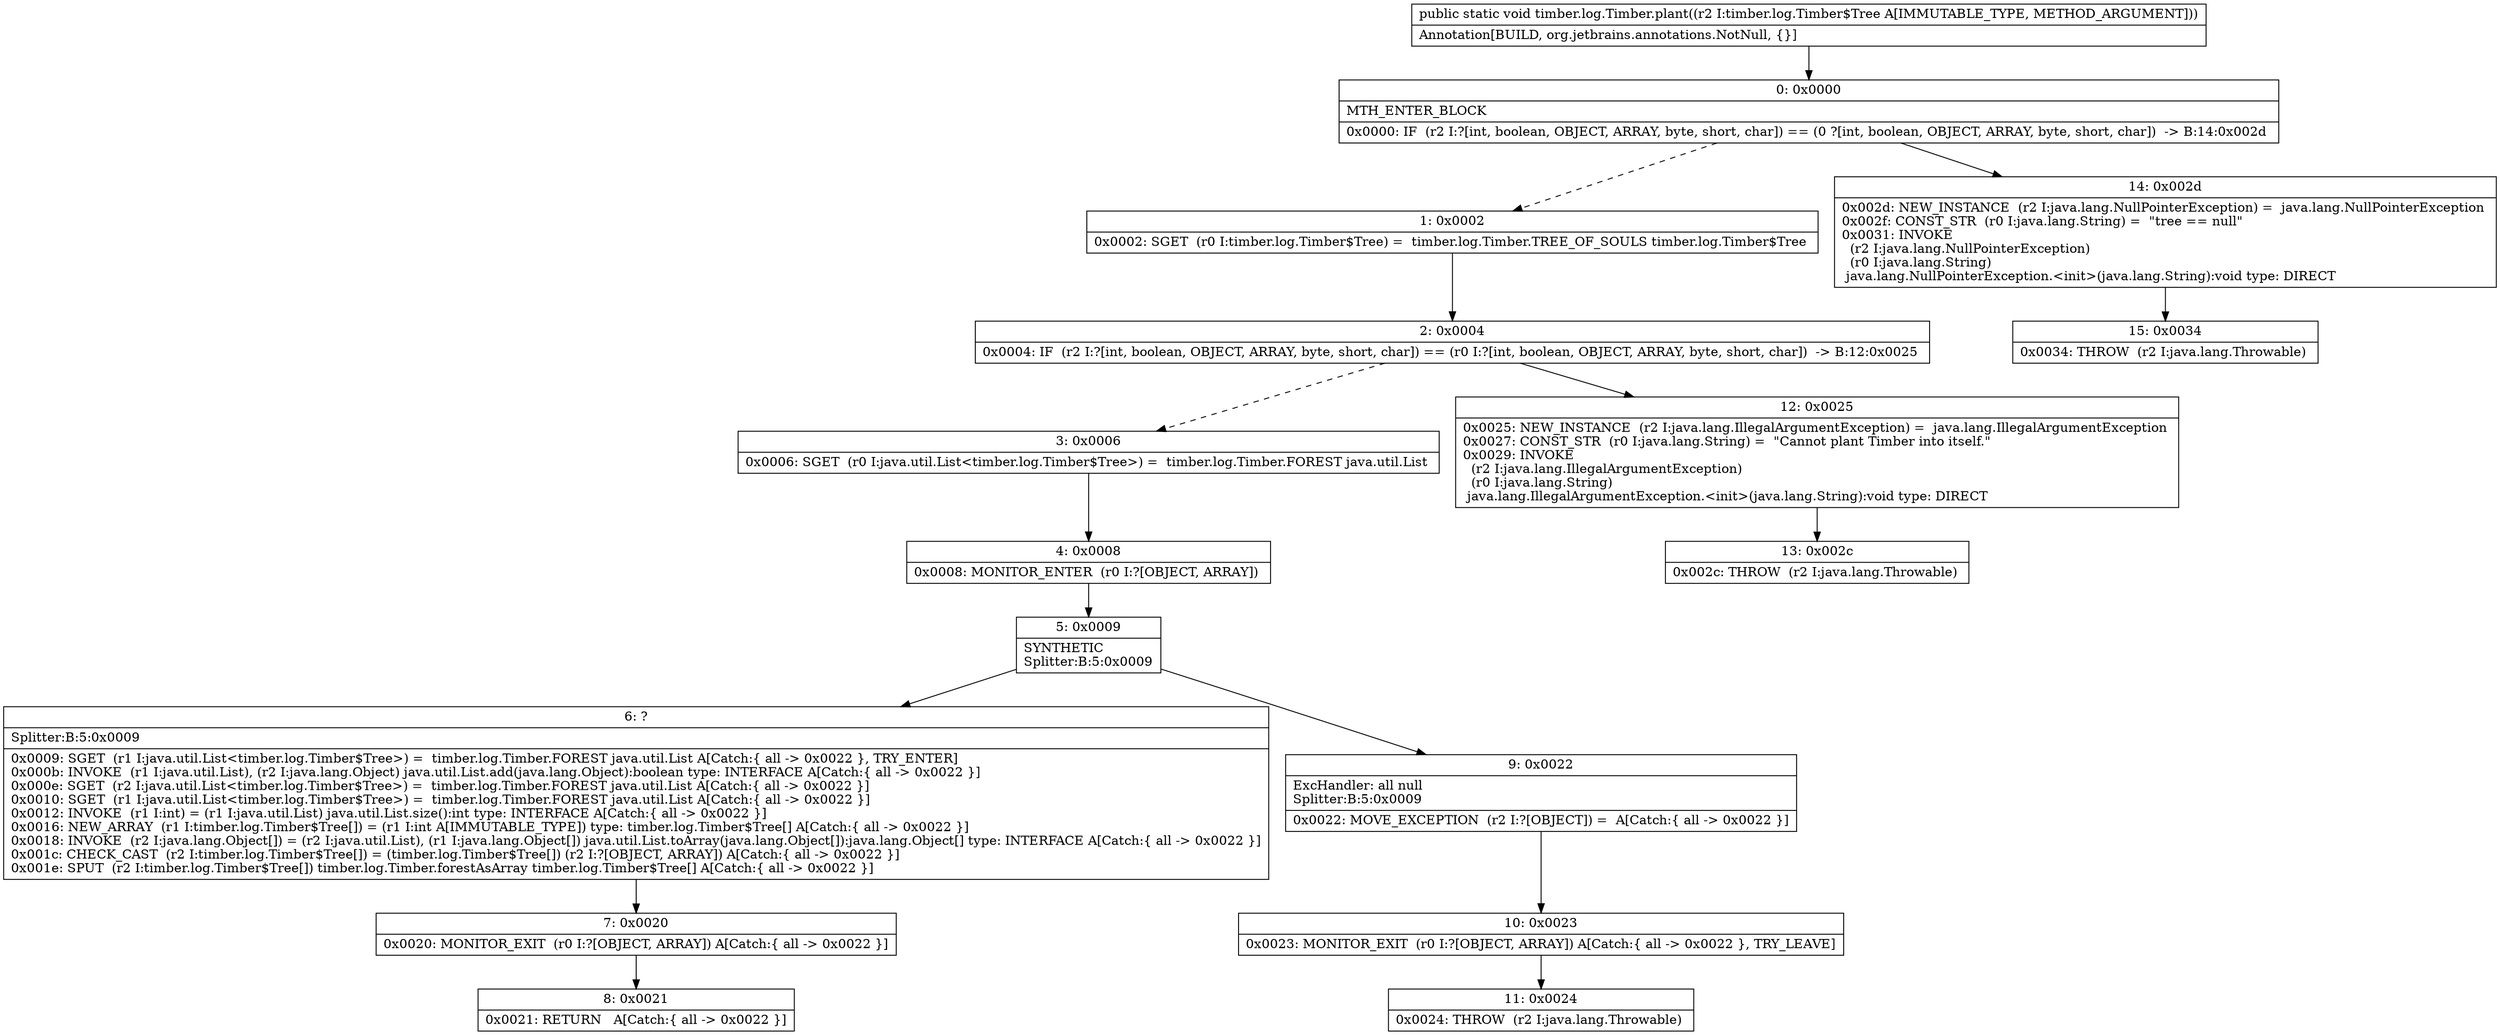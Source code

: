 digraph "CFG fortimber.log.Timber.plant(Ltimber\/log\/Timber$Tree;)V" {
Node_0 [shape=record,label="{0\:\ 0x0000|MTH_ENTER_BLOCK\l|0x0000: IF  (r2 I:?[int, boolean, OBJECT, ARRAY, byte, short, char]) == (0 ?[int, boolean, OBJECT, ARRAY, byte, short, char])  \-\> B:14:0x002d \l}"];
Node_1 [shape=record,label="{1\:\ 0x0002|0x0002: SGET  (r0 I:timber.log.Timber$Tree) =  timber.log.Timber.TREE_OF_SOULS timber.log.Timber$Tree \l}"];
Node_2 [shape=record,label="{2\:\ 0x0004|0x0004: IF  (r2 I:?[int, boolean, OBJECT, ARRAY, byte, short, char]) == (r0 I:?[int, boolean, OBJECT, ARRAY, byte, short, char])  \-\> B:12:0x0025 \l}"];
Node_3 [shape=record,label="{3\:\ 0x0006|0x0006: SGET  (r0 I:java.util.List\<timber.log.Timber$Tree\>) =  timber.log.Timber.FOREST java.util.List \l}"];
Node_4 [shape=record,label="{4\:\ 0x0008|0x0008: MONITOR_ENTER  (r0 I:?[OBJECT, ARRAY]) \l}"];
Node_5 [shape=record,label="{5\:\ 0x0009|SYNTHETIC\lSplitter:B:5:0x0009\l}"];
Node_6 [shape=record,label="{6\:\ ?|Splitter:B:5:0x0009\l|0x0009: SGET  (r1 I:java.util.List\<timber.log.Timber$Tree\>) =  timber.log.Timber.FOREST java.util.List A[Catch:\{ all \-\> 0x0022 \}, TRY_ENTER]\l0x000b: INVOKE  (r1 I:java.util.List), (r2 I:java.lang.Object) java.util.List.add(java.lang.Object):boolean type: INTERFACE A[Catch:\{ all \-\> 0x0022 \}]\l0x000e: SGET  (r2 I:java.util.List\<timber.log.Timber$Tree\>) =  timber.log.Timber.FOREST java.util.List A[Catch:\{ all \-\> 0x0022 \}]\l0x0010: SGET  (r1 I:java.util.List\<timber.log.Timber$Tree\>) =  timber.log.Timber.FOREST java.util.List A[Catch:\{ all \-\> 0x0022 \}]\l0x0012: INVOKE  (r1 I:int) = (r1 I:java.util.List) java.util.List.size():int type: INTERFACE A[Catch:\{ all \-\> 0x0022 \}]\l0x0016: NEW_ARRAY  (r1 I:timber.log.Timber$Tree[]) = (r1 I:int A[IMMUTABLE_TYPE]) type: timber.log.Timber$Tree[] A[Catch:\{ all \-\> 0x0022 \}]\l0x0018: INVOKE  (r2 I:java.lang.Object[]) = (r2 I:java.util.List), (r1 I:java.lang.Object[]) java.util.List.toArray(java.lang.Object[]):java.lang.Object[] type: INTERFACE A[Catch:\{ all \-\> 0x0022 \}]\l0x001c: CHECK_CAST  (r2 I:timber.log.Timber$Tree[]) = (timber.log.Timber$Tree[]) (r2 I:?[OBJECT, ARRAY]) A[Catch:\{ all \-\> 0x0022 \}]\l0x001e: SPUT  (r2 I:timber.log.Timber$Tree[]) timber.log.Timber.forestAsArray timber.log.Timber$Tree[] A[Catch:\{ all \-\> 0x0022 \}]\l}"];
Node_7 [shape=record,label="{7\:\ 0x0020|0x0020: MONITOR_EXIT  (r0 I:?[OBJECT, ARRAY]) A[Catch:\{ all \-\> 0x0022 \}]\l}"];
Node_8 [shape=record,label="{8\:\ 0x0021|0x0021: RETURN   A[Catch:\{ all \-\> 0x0022 \}]\l}"];
Node_9 [shape=record,label="{9\:\ 0x0022|ExcHandler: all null\lSplitter:B:5:0x0009\l|0x0022: MOVE_EXCEPTION  (r2 I:?[OBJECT]) =  A[Catch:\{ all \-\> 0x0022 \}]\l}"];
Node_10 [shape=record,label="{10\:\ 0x0023|0x0023: MONITOR_EXIT  (r0 I:?[OBJECT, ARRAY]) A[Catch:\{ all \-\> 0x0022 \}, TRY_LEAVE]\l}"];
Node_11 [shape=record,label="{11\:\ 0x0024|0x0024: THROW  (r2 I:java.lang.Throwable) \l}"];
Node_12 [shape=record,label="{12\:\ 0x0025|0x0025: NEW_INSTANCE  (r2 I:java.lang.IllegalArgumentException) =  java.lang.IllegalArgumentException \l0x0027: CONST_STR  (r0 I:java.lang.String) =  \"Cannot plant Timber into itself.\" \l0x0029: INVOKE  \l  (r2 I:java.lang.IllegalArgumentException)\l  (r0 I:java.lang.String)\l java.lang.IllegalArgumentException.\<init\>(java.lang.String):void type: DIRECT \l}"];
Node_13 [shape=record,label="{13\:\ 0x002c|0x002c: THROW  (r2 I:java.lang.Throwable) \l}"];
Node_14 [shape=record,label="{14\:\ 0x002d|0x002d: NEW_INSTANCE  (r2 I:java.lang.NullPointerException) =  java.lang.NullPointerException \l0x002f: CONST_STR  (r0 I:java.lang.String) =  \"tree == null\" \l0x0031: INVOKE  \l  (r2 I:java.lang.NullPointerException)\l  (r0 I:java.lang.String)\l java.lang.NullPointerException.\<init\>(java.lang.String):void type: DIRECT \l}"];
Node_15 [shape=record,label="{15\:\ 0x0034|0x0034: THROW  (r2 I:java.lang.Throwable) \l}"];
MethodNode[shape=record,label="{public static void timber.log.Timber.plant((r2 I:timber.log.Timber$Tree A[IMMUTABLE_TYPE, METHOD_ARGUMENT]))  | Annotation[BUILD, org.jetbrains.annotations.NotNull, \{\}]\l}"];
MethodNode -> Node_0;
Node_0 -> Node_1[style=dashed];
Node_0 -> Node_14;
Node_1 -> Node_2;
Node_2 -> Node_3[style=dashed];
Node_2 -> Node_12;
Node_3 -> Node_4;
Node_4 -> Node_5;
Node_5 -> Node_6;
Node_5 -> Node_9;
Node_6 -> Node_7;
Node_7 -> Node_8;
Node_9 -> Node_10;
Node_10 -> Node_11;
Node_12 -> Node_13;
Node_14 -> Node_15;
}

